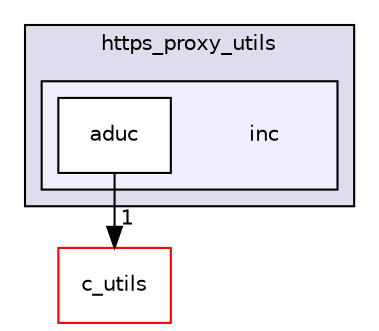 digraph "src/utils/https_proxy_utils/inc" {
  compound=true
  node [ fontsize="10", fontname="Helvetica"];
  edge [ labelfontsize="10", labelfontname="Helvetica"];
  subgraph clusterdir_60a2eabda54d7c13d823fadc92b31dce {
    graph [ bgcolor="#ddddee", pencolor="black", label="https_proxy_utils" fontname="Helvetica", fontsize="10", URL="dir_60a2eabda54d7c13d823fadc92b31dce.html"]
  subgraph clusterdir_33f54c4ba9fbe9f283f7231c7ceea52c {
    graph [ bgcolor="#eeeeff", pencolor="black", label="" URL="dir_33f54c4ba9fbe9f283f7231c7ceea52c.html"];
    dir_33f54c4ba9fbe9f283f7231c7ceea52c [shape=plaintext label="inc"];
    dir_dd957840c509ef1e199b025c301fc511 [shape=box label="aduc" color="black" fillcolor="white" style="filled" URL="dir_dd957840c509ef1e199b025c301fc511.html"];
  }
  }
  dir_defa76d82d084e8131791c5f3e6d181e [shape=box label="c_utils" fillcolor="white" style="filled" color="red" URL="dir_defa76d82d084e8131791c5f3e6d181e.html"];
  dir_dd957840c509ef1e199b025c301fc511->dir_defa76d82d084e8131791c5f3e6d181e [headlabel="1", labeldistance=1.5 headhref="dir_000196_000155.html"];
}
